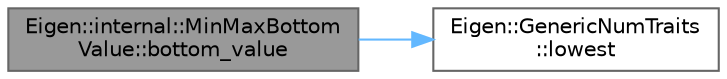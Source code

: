 digraph "Eigen::internal::MinMaxBottomValue::bottom_value"
{
 // LATEX_PDF_SIZE
  bgcolor="transparent";
  edge [fontname=Helvetica,fontsize=10,labelfontname=Helvetica,labelfontsize=10];
  node [fontname=Helvetica,fontsize=10,shape=box,height=0.2,width=0.4];
  rankdir="LR";
  Node1 [id="Node000001",label="Eigen::internal::MinMaxBottom\lValue::bottom_value",height=0.2,width=0.4,color="gray40", fillcolor="grey60", style="filled", fontcolor="black",tooltip=" "];
  Node1 -> Node2 [id="edge1_Node000001_Node000002",color="steelblue1",style="solid",tooltip=" "];
  Node2 [id="Node000002",label="Eigen::GenericNumTraits\l::lowest",height=0.2,width=0.4,color="grey40", fillcolor="white", style="filled",URL="$struct_eigen_1_1_generic_num_traits.html#a6c9bce63d1729100dc79dc2aa5373f56",tooltip=" "];
}
